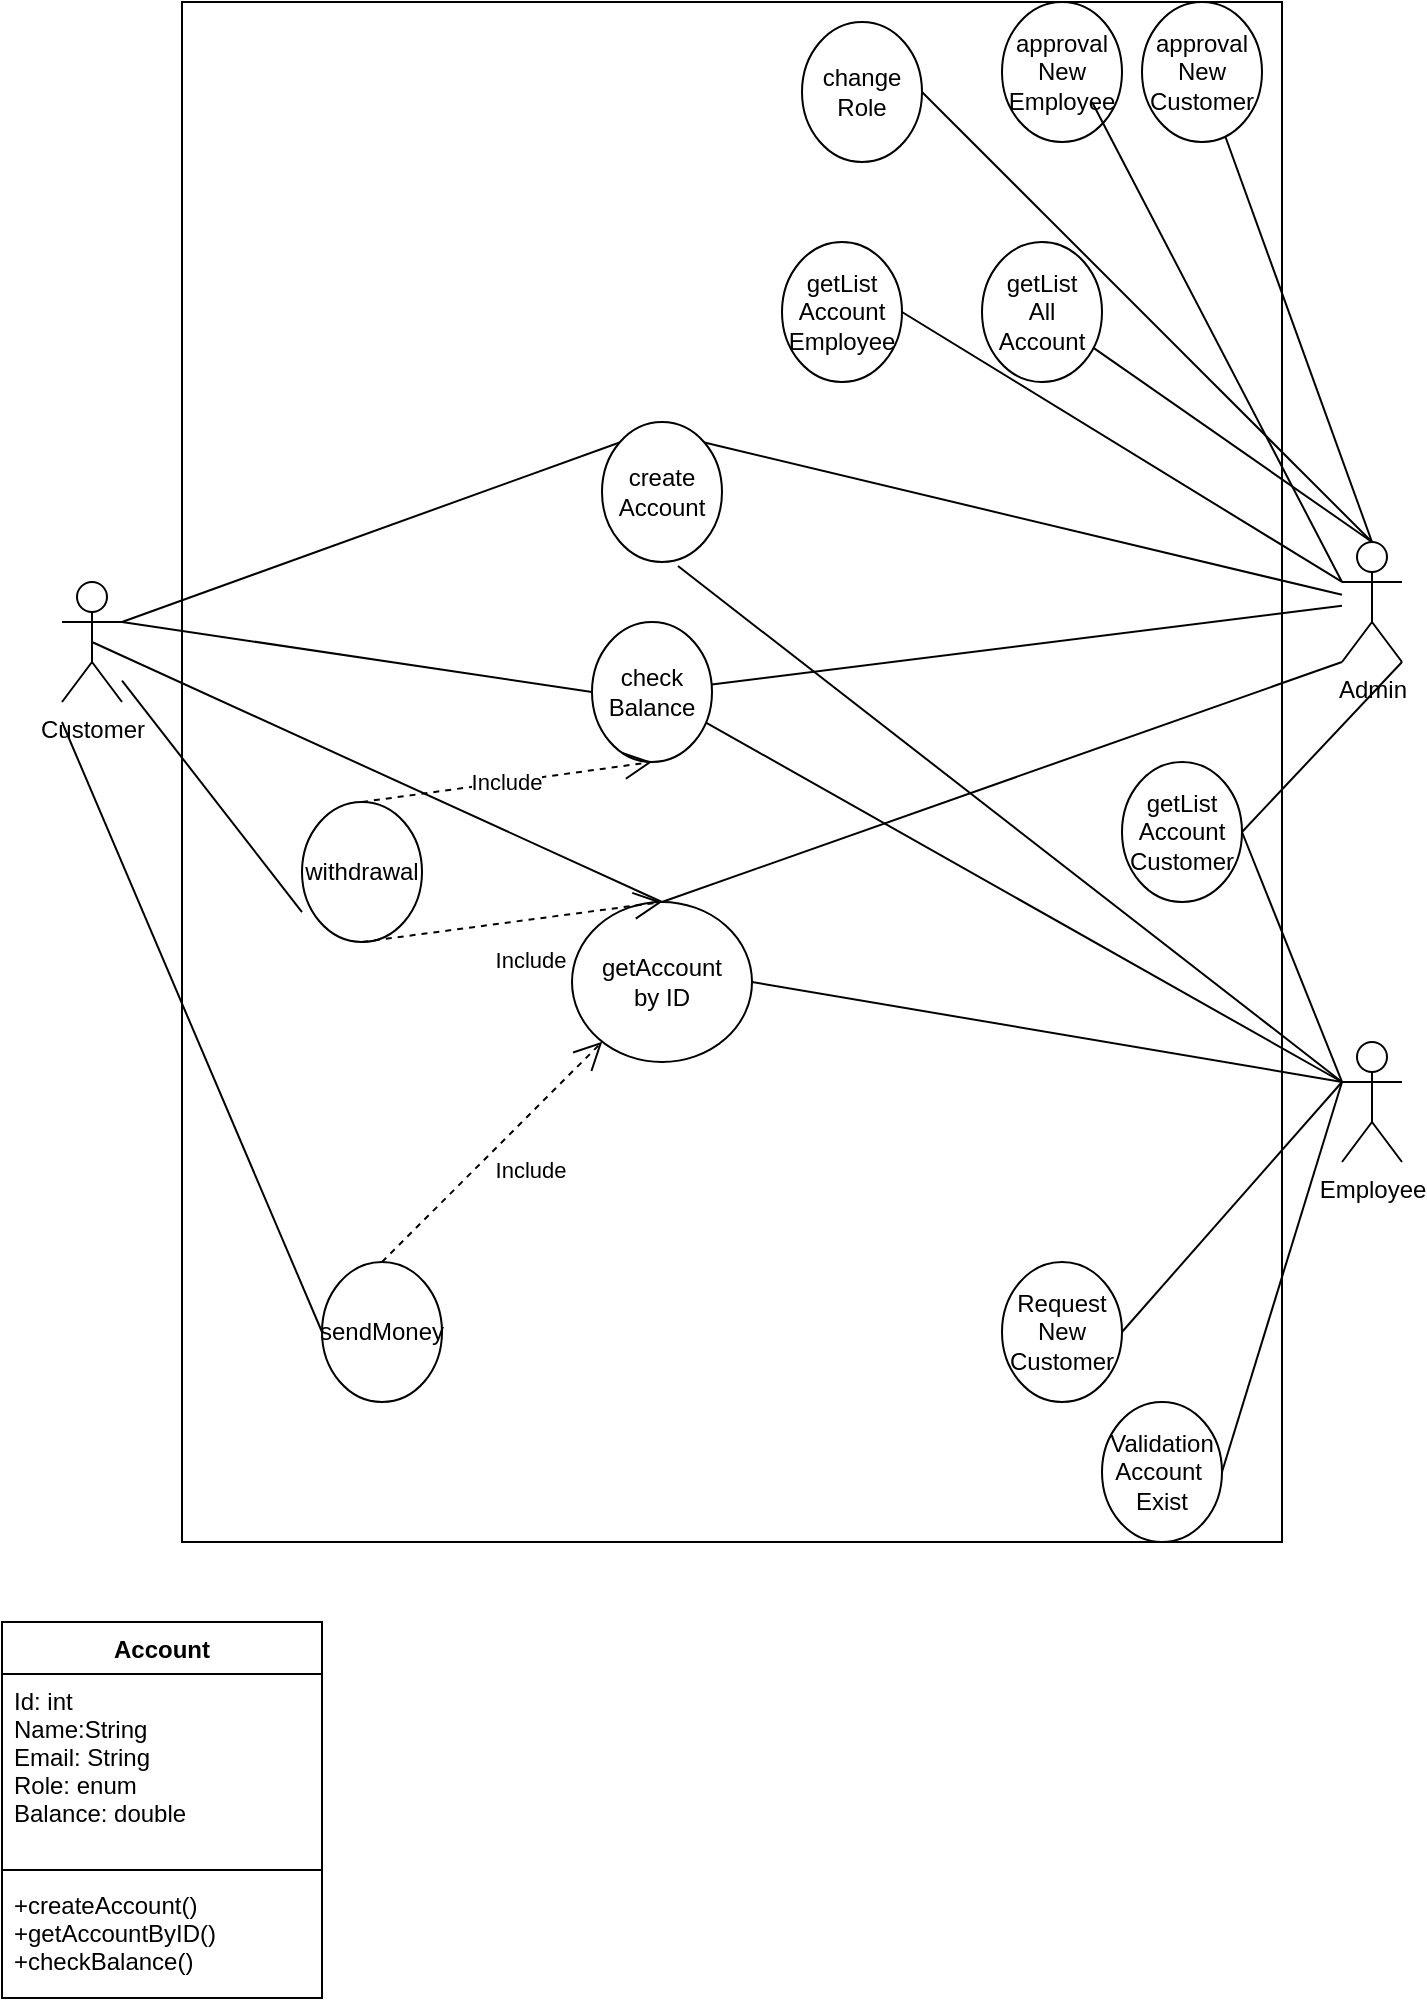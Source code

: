 <mxfile version="13.7.9" type="device"><diagram id="C5RBs43oDa-KdzZeNtuy" name="Page-1"><mxGraphModel dx="806" dy="1719" grid="1" gridSize="10" guides="1" tooltips="1" connect="1" arrows="1" fold="1" page="1" pageScale="1" pageWidth="827" pageHeight="1169" math="0" shadow="0"><root><mxCell id="WIyWlLk6GJQsqaUBKTNV-0"/><mxCell id="WIyWlLk6GJQsqaUBKTNV-1" parent="WIyWlLk6GJQsqaUBKTNV-0"/><mxCell id="pNMIaeFkwUEYSby0vzwS-0" value="Customer&lt;br&gt;" style="shape=umlActor;verticalLabelPosition=bottom;verticalAlign=top;html=1;outlineConnect=0;" parent="WIyWlLk6GJQsqaUBKTNV-1" vertex="1"><mxGeometry x="50" y="140" width="30" height="60" as="geometry"/></mxCell><mxCell id="pNMIaeFkwUEYSby0vzwS-4" value="Employee" style="shape=umlActor;verticalLabelPosition=bottom;verticalAlign=top;html=1;outlineConnect=0;" parent="WIyWlLk6GJQsqaUBKTNV-1" vertex="1"><mxGeometry x="690" y="370" width="30" height="60" as="geometry"/></mxCell><mxCell id="pNMIaeFkwUEYSby0vzwS-6" value="Admin" style="shape=umlActor;verticalLabelPosition=bottom;verticalAlign=top;html=1;outlineConnect=0;" parent="WIyWlLk6GJQsqaUBKTNV-1" vertex="1"><mxGeometry x="690" y="120" width="30" height="60" as="geometry"/></mxCell><mxCell id="pNMIaeFkwUEYSby0vzwS-11" value="" style="rounded=0;whiteSpace=wrap;html=1;" parent="WIyWlLk6GJQsqaUBKTNV-1" vertex="1"><mxGeometry x="110" y="-150" width="550" height="770" as="geometry"/></mxCell><mxCell id="pNMIaeFkwUEYSby0vzwS-12" value="create&lt;br&gt;Account" style="ellipse;whiteSpace=wrap;html=1;" parent="WIyWlLk6GJQsqaUBKTNV-1" vertex="1"><mxGeometry x="320" y="60" width="60" height="70" as="geometry"/></mxCell><mxCell id="pNMIaeFkwUEYSby0vzwS-13" value="check&lt;br&gt;Balance" style="ellipse;whiteSpace=wrap;html=1;" parent="WIyWlLk6GJQsqaUBKTNV-1" vertex="1"><mxGeometry x="315" y="160" width="60" height="70" as="geometry"/></mxCell><mxCell id="pNMIaeFkwUEYSby0vzwS-14" value="withdrawal" style="ellipse;whiteSpace=wrap;html=1;" parent="WIyWlLk6GJQsqaUBKTNV-1" vertex="1"><mxGeometry x="170" y="250" width="60" height="70" as="geometry"/></mxCell><mxCell id="pNMIaeFkwUEYSby0vzwS-15" value="sendMoney" style="ellipse;whiteSpace=wrap;html=1;direction=west;" parent="WIyWlLk6GJQsqaUBKTNV-1" vertex="1"><mxGeometry x="180" y="480" width="60" height="70" as="geometry"/></mxCell><mxCell id="pNMIaeFkwUEYSby0vzwS-17" value="Validation&lt;br&gt;Account&amp;nbsp;&lt;br&gt;Exist" style="ellipse;whiteSpace=wrap;html=1;" parent="WIyWlLk6GJQsqaUBKTNV-1" vertex="1"><mxGeometry x="570" y="550" width="60" height="70" as="geometry"/></mxCell><mxCell id="pNMIaeFkwUEYSby0vzwS-18" value="Request&lt;br&gt;New&lt;br&gt;Customer" style="ellipse;whiteSpace=wrap;html=1;" parent="WIyWlLk6GJQsqaUBKTNV-1" vertex="1"><mxGeometry x="520" y="480" width="60" height="70" as="geometry"/></mxCell><mxCell id="pNMIaeFkwUEYSby0vzwS-19" value="approval&lt;br&gt;New&lt;br&gt;Customer" style="ellipse;whiteSpace=wrap;html=1;" parent="WIyWlLk6GJQsqaUBKTNV-1" vertex="1"><mxGeometry x="590" y="-150" width="60" height="70" as="geometry"/></mxCell><mxCell id="pNMIaeFkwUEYSby0vzwS-20" value="getList&lt;br&gt;All&lt;br&gt;Account" style="ellipse;whiteSpace=wrap;html=1;" parent="WIyWlLk6GJQsqaUBKTNV-1" vertex="1"><mxGeometry x="510" y="-30" width="60" height="70" as="geometry"/></mxCell><mxCell id="pNMIaeFkwUEYSby0vzwS-31" value="Include" style="endArrow=open;endSize=12;dashed=1;html=1;exitX=0.5;exitY=0;exitDx=0;exitDy=0;entryX=0.5;entryY=1;entryDx=0;entryDy=0;" parent="WIyWlLk6GJQsqaUBKTNV-1" source="pNMIaeFkwUEYSby0vzwS-14" target="pNMIaeFkwUEYSby0vzwS-13" edge="1"><mxGeometry width="160" relative="1" as="geometry"><mxPoint x="170" y="260" as="sourcePoint"/><mxPoint x="330" y="260" as="targetPoint"/></mxGeometry></mxCell><mxCell id="pNMIaeFkwUEYSby0vzwS-32" value="" style="endArrow=none;html=1;exitX=1;exitY=0.333;exitDx=0;exitDy=0;exitPerimeter=0;entryX=0;entryY=0;entryDx=0;entryDy=0;" parent="WIyWlLk6GJQsqaUBKTNV-1" edge="1" target="pNMIaeFkwUEYSby0vzwS-12" source="pNMIaeFkwUEYSby0vzwS-0"><mxGeometry width="50" height="50" relative="1" as="geometry"><mxPoint x="90" y="150" as="sourcePoint"/><mxPoint x="140" y="100" as="targetPoint"/></mxGeometry></mxCell><mxCell id="pNMIaeFkwUEYSby0vzwS-34" value="" style="endArrow=none;html=1;entryX=0;entryY=0.5;entryDx=0;entryDy=0;exitX=1;exitY=0.333;exitDx=0;exitDy=0;exitPerimeter=0;" parent="WIyWlLk6GJQsqaUBKTNV-1" source="pNMIaeFkwUEYSby0vzwS-0" edge="1" target="pNMIaeFkwUEYSby0vzwS-13"><mxGeometry width="50" height="50" relative="1" as="geometry"><mxPoint x="90.0" y="210" as="sourcePoint"/><mxPoint x="140" y="160" as="targetPoint"/></mxGeometry></mxCell><mxCell id="pNMIaeFkwUEYSby0vzwS-35" value="" style="endArrow=none;html=1;exitX=0;exitY=0.786;exitDx=0;exitDy=0;exitPerimeter=0;" parent="WIyWlLk6GJQsqaUBKTNV-1" source="pNMIaeFkwUEYSby0vzwS-14" target="pNMIaeFkwUEYSby0vzwS-0" edge="1"><mxGeometry width="50" height="50" relative="1" as="geometry"><mxPoint x="80" y="290" as="sourcePoint"/><mxPoint x="130" y="240" as="targetPoint"/></mxGeometry></mxCell><mxCell id="pNMIaeFkwUEYSby0vzwS-36" value="" style="endArrow=none;html=1;exitX=1;exitY=0.5;exitDx=0;exitDy=0;" parent="WIyWlLk6GJQsqaUBKTNV-1" source="pNMIaeFkwUEYSby0vzwS-15" edge="1"><mxGeometry width="50" height="50" relative="1" as="geometry"><mxPoint x="30" y="315" as="sourcePoint"/><mxPoint x="50" y="210" as="targetPoint"/></mxGeometry></mxCell><mxCell id="pNMIaeFkwUEYSby0vzwS-37" value="" style="endArrow=none;html=1;entryX=0.5;entryY=0;entryDx=0;entryDy=0;entryPerimeter=0;" parent="WIyWlLk6GJQsqaUBKTNV-1" source="pNMIaeFkwUEYSby0vzwS-20" edge="1" target="pNMIaeFkwUEYSby0vzwS-6"><mxGeometry width="50" height="50" relative="1" as="geometry"><mxPoint x="480" y="180" as="sourcePoint"/><mxPoint x="530" y="130" as="targetPoint"/></mxGeometry></mxCell><mxCell id="pNMIaeFkwUEYSby0vzwS-38" value="" style="endArrow=none;html=1;entryX=0.5;entryY=0;entryDx=0;entryDy=0;entryPerimeter=0;" parent="WIyWlLk6GJQsqaUBKTNV-1" source="pNMIaeFkwUEYSby0vzwS-19" edge="1" target="pNMIaeFkwUEYSby0vzwS-6"><mxGeometry width="50" height="50" relative="1" as="geometry"><mxPoint x="470" y="220" as="sourcePoint"/><mxPoint x="520" y="170" as="targetPoint"/></mxGeometry></mxCell><mxCell id="pNMIaeFkwUEYSby0vzwS-39" value="" style="endArrow=none;html=1;exitX=1;exitY=0.5;exitDx=0;exitDy=0;" parent="WIyWlLk6GJQsqaUBKTNV-1" source="pNMIaeFkwUEYSby0vzwS-17" edge="1"><mxGeometry width="50" height="50" relative="1" as="geometry"><mxPoint x="480" y="460" as="sourcePoint"/><mxPoint x="690" y="390" as="targetPoint"/></mxGeometry></mxCell><mxCell id="pNMIaeFkwUEYSby0vzwS-40" value="" style="endArrow=none;html=1;exitX=1;exitY=0.5;exitDx=0;exitDy=0;" parent="WIyWlLk6GJQsqaUBKTNV-1" source="pNMIaeFkwUEYSby0vzwS-18" edge="1"><mxGeometry width="50" height="50" relative="1" as="geometry"><mxPoint x="470" y="390" as="sourcePoint"/><mxPoint x="690" y="390" as="targetPoint"/></mxGeometry></mxCell><mxCell id="5AbvJZ4qzT33NAvaMpPj-0" value="getAccount&lt;br&gt;by ID" style="ellipse;whiteSpace=wrap;html=1;" vertex="1" parent="WIyWlLk6GJQsqaUBKTNV-1"><mxGeometry x="305" y="300" width="90" height="80" as="geometry"/></mxCell><mxCell id="5AbvJZ4qzT33NAvaMpPj-3" value="Include" style="endArrow=open;endSize=12;dashed=1;html=1;exitX=0.5;exitY=1;exitDx=0;exitDy=0;" edge="1" parent="WIyWlLk6GJQsqaUBKTNV-1" source="pNMIaeFkwUEYSby0vzwS-15" target="5AbvJZ4qzT33NAvaMpPj-0"><mxGeometry x="0.091" y="-20" width="160" relative="1" as="geometry"><mxPoint x="180" y="470" as="sourcePoint"/><mxPoint x="340" y="470" as="targetPoint"/><mxPoint as="offset"/></mxGeometry></mxCell><mxCell id="5AbvJZ4qzT33NAvaMpPj-4" value="Include" style="endArrow=open;endSize=12;dashed=1;html=1;exitX=0.5;exitY=1;exitDx=0;exitDy=0;entryX=0.5;entryY=0;entryDx=0;entryDy=0;" edge="1" parent="WIyWlLk6GJQsqaUBKTNV-1" source="pNMIaeFkwUEYSby0vzwS-14" target="5AbvJZ4qzT33NAvaMpPj-0"><mxGeometry x="0.091" y="-20" width="160" relative="1" as="geometry"><mxPoint x="227.41" y="400.06" as="sourcePoint"/><mxPoint x="230.0" y="360.003" as="targetPoint"/><mxPoint as="offset"/></mxGeometry></mxCell><mxCell id="5AbvJZ4qzT33NAvaMpPj-6" value="change Role" style="ellipse;whiteSpace=wrap;html=1;" vertex="1" parent="WIyWlLk6GJQsqaUBKTNV-1"><mxGeometry x="420" y="-140" width="60" height="70" as="geometry"/></mxCell><mxCell id="5AbvJZ4qzT33NAvaMpPj-7" value="getList&lt;br&gt;Account Customer" style="ellipse;whiteSpace=wrap;html=1;" vertex="1" parent="WIyWlLk6GJQsqaUBKTNV-1"><mxGeometry x="580" y="230" width="60" height="70" as="geometry"/></mxCell><mxCell id="5AbvJZ4qzT33NAvaMpPj-8" value="getList&lt;br&gt;Account&lt;br&gt;Employee" style="ellipse;whiteSpace=wrap;html=1;" vertex="1" parent="WIyWlLk6GJQsqaUBKTNV-1"><mxGeometry x="410" y="-30" width="60" height="70" as="geometry"/></mxCell><mxCell id="5AbvJZ4qzT33NAvaMpPj-9" value="" style="endArrow=none;html=1;entryX=1;entryY=0.5;entryDx=0;entryDy=0;exitX=0;exitY=0.333;exitDx=0;exitDy=0;exitPerimeter=0;" edge="1" parent="WIyWlLk6GJQsqaUBKTNV-1" source="pNMIaeFkwUEYSby0vzwS-6" target="5AbvJZ4qzT33NAvaMpPj-8"><mxGeometry width="50" height="50" relative="1" as="geometry"><mxPoint x="610" y="150" as="sourcePoint"/><mxPoint x="210" y="260" as="targetPoint"/></mxGeometry></mxCell><mxCell id="5AbvJZ4qzT33NAvaMpPj-10" value="" style="endArrow=none;html=1;exitX=1;exitY=0.5;exitDx=0;exitDy=0;entryX=1;entryY=1;entryDx=0;entryDy=0;entryPerimeter=0;" edge="1" parent="WIyWlLk6GJQsqaUBKTNV-1" source="5AbvJZ4qzT33NAvaMpPj-7" target="pNMIaeFkwUEYSby0vzwS-6"><mxGeometry width="50" height="50" relative="1" as="geometry"><mxPoint x="160" y="310" as="sourcePoint"/><mxPoint x="210" y="260" as="targetPoint"/></mxGeometry></mxCell><mxCell id="5AbvJZ4qzT33NAvaMpPj-11" value="" style="endArrow=none;html=1;entryX=0;entryY=0.333;entryDx=0;entryDy=0;entryPerimeter=0;exitX=1;exitY=0.5;exitDx=0;exitDy=0;" edge="1" parent="WIyWlLk6GJQsqaUBKTNV-1" source="5AbvJZ4qzT33NAvaMpPj-7" target="pNMIaeFkwUEYSby0vzwS-4"><mxGeometry width="50" height="50" relative="1" as="geometry"><mxPoint x="160" y="310" as="sourcePoint"/><mxPoint x="210" y="260" as="targetPoint"/></mxGeometry></mxCell><mxCell id="5AbvJZ4qzT33NAvaMpPj-12" value="" style="endArrow=none;html=1;exitX=0.5;exitY=0;exitDx=0;exitDy=0;exitPerimeter=0;entryX=1;entryY=0.5;entryDx=0;entryDy=0;" edge="1" parent="WIyWlLk6GJQsqaUBKTNV-1" source="pNMIaeFkwUEYSby0vzwS-6" target="5AbvJZ4qzT33NAvaMpPj-6"><mxGeometry width="50" height="50" relative="1" as="geometry"><mxPoint x="160" y="140" as="sourcePoint"/><mxPoint x="210" y="90" as="targetPoint"/></mxGeometry></mxCell><mxCell id="5AbvJZ4qzT33NAvaMpPj-17" value="Account" style="swimlane;fontStyle=1;align=center;verticalAlign=top;childLayout=stackLayout;horizontal=1;startSize=26;horizontalStack=0;resizeParent=1;resizeParentMax=0;resizeLast=0;collapsible=1;marginBottom=0;" vertex="1" parent="WIyWlLk6GJQsqaUBKTNV-1"><mxGeometry x="20" y="660" width="160" height="188" as="geometry"/></mxCell><mxCell id="5AbvJZ4qzT33NAvaMpPj-18" value="Id: int&#10;Name:String&#10;Email: String&#10;Role: enum&#10;Balance: double" style="text;strokeColor=none;fillColor=none;align=left;verticalAlign=top;spacingLeft=4;spacingRight=4;overflow=hidden;rotatable=0;points=[[0,0.5],[1,0.5]];portConstraint=eastwest;" vertex="1" parent="5AbvJZ4qzT33NAvaMpPj-17"><mxGeometry y="26" width="160" height="94" as="geometry"/></mxCell><mxCell id="5AbvJZ4qzT33NAvaMpPj-19" value="" style="line;strokeWidth=1;fillColor=none;align=left;verticalAlign=middle;spacingTop=-1;spacingLeft=3;spacingRight=3;rotatable=0;labelPosition=right;points=[];portConstraint=eastwest;" vertex="1" parent="5AbvJZ4qzT33NAvaMpPj-17"><mxGeometry y="120" width="160" height="8" as="geometry"/></mxCell><mxCell id="5AbvJZ4qzT33NAvaMpPj-20" value="+createAccount()&#10;+getAccountByID()&#10;+checkBalance()" style="text;strokeColor=none;fillColor=none;align=left;verticalAlign=top;spacingLeft=4;spacingRight=4;overflow=hidden;rotatable=0;points=[[0,0.5],[1,0.5]];portConstraint=eastwest;" vertex="1" parent="5AbvJZ4qzT33NAvaMpPj-17"><mxGeometry y="128" width="160" height="60" as="geometry"/></mxCell><mxCell id="5AbvJZ4qzT33NAvaMpPj-21" value="" style="endArrow=none;html=1;" edge="1" parent="WIyWlLk6GJQsqaUBKTNV-1" source="pNMIaeFkwUEYSby0vzwS-13" target="pNMIaeFkwUEYSby0vzwS-6"><mxGeometry width="50" height="50" relative="1" as="geometry"><mxPoint x="160" y="310" as="sourcePoint"/><mxPoint x="210" y="260" as="targetPoint"/></mxGeometry></mxCell><mxCell id="5AbvJZ4qzT33NAvaMpPj-22" value="" style="endArrow=none;html=1;" edge="1" parent="WIyWlLk6GJQsqaUBKTNV-1" source="pNMIaeFkwUEYSby0vzwS-13"><mxGeometry width="50" height="50" relative="1" as="geometry"><mxPoint x="160" y="310" as="sourcePoint"/><mxPoint x="690" y="390" as="targetPoint"/></mxGeometry></mxCell><mxCell id="5AbvJZ4qzT33NAvaMpPj-23" value="" style="endArrow=none;html=1;exitX=1;exitY=0;exitDx=0;exitDy=0;" edge="1" parent="WIyWlLk6GJQsqaUBKTNV-1" source="pNMIaeFkwUEYSby0vzwS-12" target="pNMIaeFkwUEYSby0vzwS-6"><mxGeometry width="50" height="50" relative="1" as="geometry"><mxPoint x="160" y="310" as="sourcePoint"/><mxPoint x="210" y="260" as="targetPoint"/></mxGeometry></mxCell><mxCell id="5AbvJZ4qzT33NAvaMpPj-24" value="" style="endArrow=none;html=1;exitX=1;exitY=0.5;exitDx=0;exitDy=0;entryX=0;entryY=0.333;entryDx=0;entryDy=0;entryPerimeter=0;" edge="1" parent="WIyWlLk6GJQsqaUBKTNV-1" source="5AbvJZ4qzT33NAvaMpPj-0" target="pNMIaeFkwUEYSby0vzwS-4"><mxGeometry width="50" height="50" relative="1" as="geometry"><mxPoint x="160" y="310" as="sourcePoint"/><mxPoint x="540" y="400" as="targetPoint"/></mxGeometry></mxCell><mxCell id="5AbvJZ4qzT33NAvaMpPj-26" value="" style="endArrow=none;html=1;exitX=0.633;exitY=1.029;exitDx=0;exitDy=0;exitPerimeter=0;" edge="1" parent="WIyWlLk6GJQsqaUBKTNV-1" source="pNMIaeFkwUEYSby0vzwS-12"><mxGeometry width="50" height="50" relative="1" as="geometry"><mxPoint x="230" y="290" as="sourcePoint"/><mxPoint x="690" y="390" as="targetPoint"/></mxGeometry></mxCell><mxCell id="5AbvJZ4qzT33NAvaMpPj-27" value="" style="endArrow=none;html=1;entryX=0;entryY=1;entryDx=0;entryDy=0;entryPerimeter=0;" edge="1" parent="WIyWlLk6GJQsqaUBKTNV-1" target="pNMIaeFkwUEYSby0vzwS-6"><mxGeometry width="50" height="50" relative="1" as="geometry"><mxPoint x="350" y="300" as="sourcePoint"/><mxPoint x="450" y="270" as="targetPoint"/></mxGeometry></mxCell><mxCell id="5AbvJZ4qzT33NAvaMpPj-28" value="" style="endArrow=none;html=1;entryX=0.5;entryY=0.5;entryDx=0;entryDy=0;entryPerimeter=0;" edge="1" parent="WIyWlLk6GJQsqaUBKTNV-1" target="pNMIaeFkwUEYSby0vzwS-0"><mxGeometry width="50" height="50" relative="1" as="geometry"><mxPoint x="350" y="300" as="sourcePoint"/><mxPoint x="480" y="250" as="targetPoint"/></mxGeometry></mxCell><mxCell id="5AbvJZ4qzT33NAvaMpPj-29" value="approval&lt;br&gt;New&lt;br&gt;Employee" style="ellipse;whiteSpace=wrap;html=1;" vertex="1" parent="WIyWlLk6GJQsqaUBKTNV-1"><mxGeometry x="520" y="-150" width="60" height="70" as="geometry"/></mxCell><mxCell id="5AbvJZ4qzT33NAvaMpPj-30" value="" style="endArrow=none;html=1;entryX=0;entryY=0.333;entryDx=0;entryDy=0;entryPerimeter=0;exitX=0.75;exitY=0.714;exitDx=0;exitDy=0;exitPerimeter=0;" edge="1" parent="WIyWlLk6GJQsqaUBKTNV-1" source="5AbvJZ4qzT33NAvaMpPj-29" target="pNMIaeFkwUEYSby0vzwS-6"><mxGeometry width="50" height="50" relative="1" as="geometry"><mxPoint x="450" y="60" as="sourcePoint"/><mxPoint x="500" y="10" as="targetPoint"/></mxGeometry></mxCell></root></mxGraphModel></diagram></mxfile>